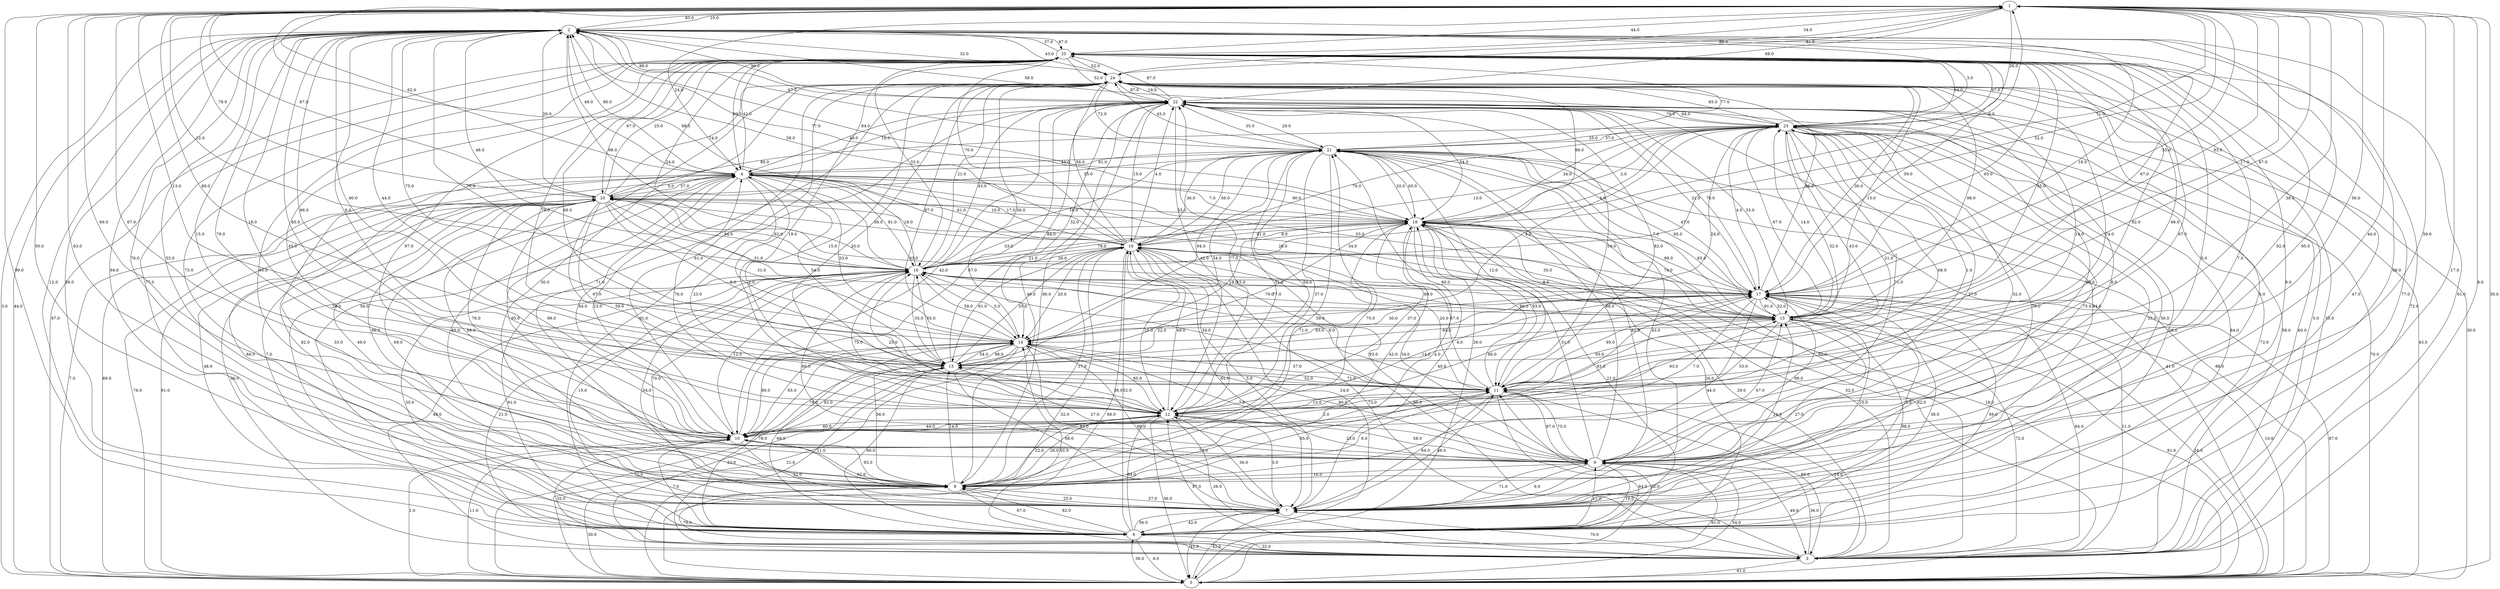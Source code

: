 strict digraph G {
  1 [ label="1" ];
  2 [ label="2" ];
  3 [ label="3" ];
  4 [ label="4" ];
  5 [ label="5" ];
  6 [ label="6" ];
  7 [ label="7" ];
  8 [ label="8" ];
  9 [ label="9" ];
  10 [ label="10" ];
  11 [ label="11" ];
  12 [ label="12" ];
  13 [ label="13" ];
  14 [ label="14" ];
  15 [ label="15" ];
  16 [ label="16" ];
  17 [ label="17" ];
  18 [ label="18" ];
  19 [ label="19" ];
  20 [ label="20" ];
  21 [ label="21" ];
  22 [ label="22" ];
  23 [ label="23" ];
  24 [ label="24" ];
  25 [ label="25" ];
  13 -> 2 [ label="90.0" ];
  10 -> 25 [ label="45.0" ];
  10 -> 22 [ label="67.0" ];
  12 -> 23 [ label="1.0" ];
  21 -> 23 [ label="37.0" ];
  2 -> 9 [ label="95.0" ];
  11 -> 22 [ label="54.0" ];
  18 -> 12 [ label="37.0" ];
  18 -> 11 [ label="93.0" ];
  21 -> 20 [ label="55.0" ];
  22 -> 24 [ label="19.0" ];
  25 -> 24 [ label="52.0" ];
  24 -> 21 [ label="72.0" ];
  19 -> 11 [ label="20.0" ];
  23 -> 15 [ label="67.0" ];
  14 -> 24 [ label="87.0" ];
  11 -> 1 [ label="56.0" ];
  3 -> 19 [ label="95.0" ];
  14 -> 9 [ label="7.0" ];
  16 -> 20 [ label="62.0" ];
  6 -> 19 [ label="52.0" ];
  2 -> 22 [ label="88.0" ];
  25 -> 8 [ label="65.0" ];
  21 -> 8 [ label="59.0" ];
  3 -> 17 [ label="11.0" ];
  25 -> 7 [ label="77.0" ];
  5 -> 19 [ label="52.0" ];
  11 -> 16 [ label="34.0" ];
  17 -> 16 [ label="15.0" ];
  9 -> 19 [ label="34.0" ];
  4 -> 14 [ label="53.0" ];
  19 -> 8 [ label="17.0" ];
  5 -> 24 [ label="30.0" ];
  21 -> 25 [ label="77.0" ];
  2 -> 6 [ label="56.0" ];
  19 -> 20 [ label="56.0" ];
  8 -> 13 [ label="14.0" ];
  20 -> 10 [ label="99.0" ];
  12 -> 13 [ label="38.0" ];
  7 -> 10 [ label="62.0" ];
  4 -> 25 [ label="42.0" ];
  16 -> 18 [ label="53.0" ];
  6 -> 2 [ label="12.0" ];
  14 -> 12 [ label="85.0" ];
  20 -> 14 [ label="31.0" ];
  23 -> 10 [ label="71.0" ];
  23 -> 18 [ label="2.0" ];
  7 -> 5 [ label="45.0" ];
  3 -> 9 [ label="36.0" ];
  8 -> 12 [ label="26.0" ];
  12 -> 9 [ label="23.0" ];
  5 -> 23 [ label="70.0" ];
  9 -> 1 [ label="59.0" ];
  1 -> 23 [ label="26.0" ];
  20 -> 11 [ label="97.0" ];
  6 -> 9 [ label="11.0" ];
  7 -> 19 [ label="5.0" ];
  4 -> 16 [ label="81.0" ];
  10 -> 14 [ label="80.0" ];
  6 -> 14 [ label="78.0" ];
  15 -> 19 [ label="8.0" ];
  15 -> 17 [ label="52.0" ];
  17 -> 22 [ label="70.0" ];
  2 -> 1 [ label="83.0" ];
  20 -> 6 [ label="48.0" ];
  13 -> 17 [ label="22.0" ];
  24 -> 3 [ label="5.0" ];
  18 -> 16 [ label="78.0" ];
  1 -> 11 [ label="38.0" ];
  24 -> 8 [ label="30.0" ];
  13 -> 14 [ label="54.0" ];
  7 -> 23 [ label="33.0" ];
  13 -> 3 [ label="53.0" ];
  11 -> 15 [ label="93.0" ];
  24 -> 1 [ label="88.0" ];
  24 -> 11 [ label="14.0" ];
  18 -> 3 [ label="52.0" ];
  23 -> 24 [ label="65.0" ];
  8 -> 4 [ label="85.0" ];
  15 -> 25 [ label="85.0" ];
  23 -> 6 [ label="84.0" ];
  17 -> 12 [ label="14.0" ];
  13 -> 23 [ label="43.0" ];
  18 -> 21 [ label="20.0" ];
  16 -> 6 [ label="91.0" ];
  3 -> 23 [ label="72.0" ];
  19 -> 21 [ label="36.0" ];
  7 -> 15 [ label="24.0" ];
  19 -> 1 [ label="98.0" ];
  12 -> 21 [ label="64.0" ];
  6 -> 21 [ label="26.0" ];
  16 -> 19 [ label="26.0" ];
  9 -> 8 [ label="16.0" ];
  12 -> 7 [ label="3.0" ];
  25 -> 10 [ label="97.0" ];
  15 -> 3 [ label="72.0" ];
  11 -> 14 [ label="57.0" ];
  5 -> 7 [ label="42.0" ];
  16 -> 17 [ label="60.0" ];
  8 -> 23 [ label="79.0" ];
  12 -> 2 [ label="18.0" ];
  19 -> 3 [ label="72.0" ];
  17 -> 11 [ label="95.0" ];
  16 -> 22 [ label="43.0" ];
  21 -> 11 [ label="12.0" ];
  23 -> 12 [ label="68.0" ];
  1 -> 4 [ label="24.0" ];
  22 -> 9 [ label="8.0" ];
  11 -> 7 [ label="84.0" ];
  15 -> 24 [ label="98.0" ];
  13 -> 19 [ label="35.0" ];
  24 -> 17 [ label="36.0" ];
  6 -> 24 [ label="26.0" ];
  19 -> 13 [ label="61.0" ];
  12 -> 4 [ label="78.0" ];
  16 -> 24 [ label="21.0" ];
  15 -> 12 [ label="53.0" ];
  1 -> 8 [ label="50.0" ];
  1 -> 22 [ label="68.0" ];
  12 -> 22 [ label="77.0" ];
  17 -> 8 [ label="44.0" ];
  6 -> 1 [ label="99.0" ];
  7 -> 12 [ label="36.0" ];
  20 -> 25 [ label="25.0" ];
  8 -> 20 [ label="49.0" ];
  6 -> 5 [ label="8.0" ];
  10 -> 2 [ label="15.0" ];
  6 -> 7 [ label="56.0" ];
  22 -> 3 [ label="60.0" ];
  10 -> 7 [ label="21.0" ];
  8 -> 22 [ label="49.0" ];
  20 -> 16 [ label="94.0" ];
  4 -> 19 [ label="17.0" ];
  14 -> 13 [ label="98.0" ];
  1 -> 24 [ label="81.0" ];
  3 -> 14 [ label="92.0" ];
  18 -> 17 [ label="65.0" ];
  2 -> 8 [ label="55.0" ];
  18 -> 4 [ label="7.0" ];
  10 -> 16 [ label="12.0" ];
  7 -> 9 [ label="71.0" ];
  22 -> 5 [ label="43.0" ];
  5 -> 9 [ label="34.0" ];
  22 -> 10 [ label="42.0" ];
  23 -> 22 [ label="70.0" ];
  9 -> 6 [ label="16.0" ];
  20 -> 18 [ label="10.0" ];
  17 -> 25 [ label="65.0" ];
  20 -> 17 [ label="26.0" ];
  23 -> 11 [ label="21.0" ];
  11 -> 25 [ label="82.0" ];
  24 -> 6 [ label="56.0" ];
  15 -> 20 [ label="63.0" ];
  22 -> 17 [ label="31.0" ];
  2 -> 11 [ label="66.0" ];
  15 -> 7 [ label="27.0" ];
  18 -> 2 [ label="77.0" ];
  2 -> 12 [ label="85.0" ];
  5 -> 4 [ label="7.0" ];
  9 -> 2 [ label="92.0" ];
  2 -> 25 [ label="87.0" ];
  10 -> 4 [ label="84.0" ];
  13 -> 1 [ label="13.0" ];
  15 -> 23 [ label="14.0" ];
  20 -> 15 [ label="51.0" ];
  13 -> 22 [ label="84.0" ];
  4 -> 11 [ label="2.0" ];
  11 -> 12 [ label="13.0" ];
  20 -> 7 [ label="66.0" ];
  23 -> 17 [ label="4.0" ];
  10 -> 17 [ label="93.0" ];
  18 -> 23 [ label="34.0" ];
  25 -> 11 [ label="66.0" ];
  3 -> 11 [ label="24.0" ];
  12 -> 17 [ label="66.0" ];
  17 -> 5 [ label="10.0" ];
  25 -> 16 [ label="33.0" ];
  22 -> 19 [ label="15.0" ];
  9 -> 21 [ label="88.0" ];
  16 -> 15 [ label="77.0" ];
  22 -> 11 [ label="82.0" ];
  3 -> 21 [ label="82.0" ];
  2 -> 16 [ label="48.0" ];
  20 -> 8 [ label="33.0" ];
  4 -> 7 [ label="82.0" ];
  4 -> 10 [ label="23.0" ];
  14 -> 3 [ label="11.0" ];
  17 -> 24 [ label="86.0" ];
  18 -> 19 [ label="81.0" ];
  2 -> 5 [ label="3.0" ];
  12 -> 16 [ label="25.0" ];
  19 -> 24 [ label="56.0" ];
  13 -> 7 [ label="68.0" ];
  25 -> 1 [ label="34.0" ];
  16 -> 7 [ label="54.0" ];
  10 -> 1 [ label="67.0" ];
  25 -> 17 [ label="59.0" ];
  8 -> 11 [ label="85.0" ];
  13 -> 10 [ label="78.0" ];
  25 -> 12 [ label="67.0" ];
  12 -> 24 [ label="15.0" ];
  18 -> 8 [ label="4.0" ];
  24 -> 7 [ label="5.0" ];
  24 -> 22 [ label="87.0" ];
  17 -> 13 [ label="64.0" ];
  9 -> 11 [ label="97.0" ];
  17 -> 18 [ label="99.0" ];
  23 -> 7 [ label="56.0" ];
  25 -> 4 [ label="60.0" ];
  7 -> 2 [ label="66.0" ];
  20 -> 5 [ label="91.0" ];
  2 -> 4 [ label="48.0" ];
  8 -> 7 [ label="25.0" ];
  15 -> 2 [ label="67.0" ];
  6 -> 17 [ label="59.0" ];
  22 -> 21 [ label="29.0" ];
  5 -> 21 [ label="41.0" ];
  19 -> 25 [ label="70.0" ];
  20 -> 2 [ label="26.0" ];
  6 -> 23 [ label="28.0" ];
  16 -> 23 [ label="4.0" ];
  19 -> 5 [ label="68.0" ];
  21 -> 24 [ label="45.0" ];
  16 -> 25 [ label="24.0" ];
  14 -> 5 [ label="21.0" ];
  10 -> 5 [ label="11.0" ];
  15 -> 13 [ label="4.0" ];
  7 -> 17 [ label="10.0" ];
  2 -> 21 [ label="67.0" ];
  7 -> 21 [ label="82.0" ];
  1 -> 20 [ label="87.0" ];
  14 -> 6 [ label="69.0" ];
  22 -> 23 [ label="64.0" ];
  23 -> 9 [ label="32.0" ];
  23 -> 13 [ label="32.0" ];
  6 -> 4 [ label="7.0" ];
  22 -> 25 [ label="87.0" ];
  13 -> 11 [ label="52.0" ];
  3 -> 16 [ label="21.0" ];
  16 -> 21 [ label="16.0" ];
  21 -> 12 [ label="51.0" ];
  12 -> 10 [ label="44.0" ];
  5 -> 13 [ label="72.0" ];
  8 -> 18 [ label="42.0" ];
  25 -> 13 [ label="69.0" ];
  19 -> 2 [ label="58.0" ];
  12 -> 25 [ label="19.0" ];
  19 -> 9 [ label="93.0" ];
  11 -> 5 [ label="84.0" ];
  11 -> 19 [ label="67.0" ];
  13 -> 9 [ label="27.0" ];
  16 -> 2 [ label="98.0" ];
  11 -> 9 [ label="75.0" ];
  5 -> 15 [ label="24.0" ];
  13 -> 16 [ label="55.0" ];
  17 -> 10 [ label="7.0" ];
  25 -> 23 [ label="97.0" ];
  17 -> 2 [ label="16.0" ];
  15 -> 14 [ label="93.0" ];
  16 -> 11 [ label="8.0" ];
  4 -> 12 [ label="23.0" ];
  1 -> 10 [ label="69.0" ];
  17 -> 19 [ label="35.0" ];
  5 -> 25 [ label="97.0" ];
  5 -> 18 [ label="18.0" ];
  4 -> 2 [ label="86.0" ];
  18 -> 24 [ label="86.0" ];
  6 -> 22 [ label="91.0" ];
  11 -> 18 [ label="88.0" ];
  10 -> 6 [ label="7.0" ];
  20 -> 9 [ label="88.0" ];
  1 -> 25 [ label="44.0" ];
  15 -> 5 [ label="81.0" ];
  8 -> 25 [ label="73.0" ];
  21 -> 19 [ label="56.0" ];
  9 -> 15 [ label="67.0" ];
  22 -> 15 [ label="33.0" ];
  23 -> 21 [ label="25.0" ];
  6 -> 8 [ label="82.0" ];
  9 -> 7 [ label="9.0" ];
  18 -> 14 [ label="19.0" ];
  4 -> 21 [ label="61.0" ];
  13 -> 6 [ label="66.0" ];
  12 -> 5 [ label="36.0" ];
  7 -> 16 [ label="15.0" ];
  4 -> 20 [ label="5.0" ];
  6 -> 15 [ label="98.0" ];
  13 -> 4 [ label="54.0" ];
  11 -> 24 [ label="74.0" ];
  13 -> 18 [ label="79.0" ];
  12 -> 19 [ label="49.0" ];
  21 -> 13 [ label="54.0" ];
  19 -> 18 [ label="8.0" ];
  17 -> 1 [ label="83.0" ];
  10 -> 13 [ label="92.0" ];
  6 -> 25 [ label="77.0" ];
  23 -> 14 [ label="4.0" ];
  14 -> 17 [ label="30.0" ];
  25 -> 2 [ label="37.0" ];
  8 -> 24 [ label="71.0" ];
  2 -> 24 [ label="43.0" ];
  2 -> 10 [ label="79.0" ];
  25 -> 20 [ label="67.0" ];
  16 -> 13 [ label="35.0" ];
  2 -> 23 [ label="58.0" ];
  14 -> 7 [ label="83.0" ];
  2 -> 13 [ label="44.0" ];
  4 -> 1 [ label="62.0" ];
  24 -> 2 [ label="32.0" ];
  18 -> 15 [ label="74.0" ];
  8 -> 2 [ label="76.0" ];
  12 -> 3 [ label="26.0" ];
  21 -> 17 [ label="47.0" ];
  13 -> 25 [ label="79.0" ];
  20 -> 24 [ label="74.0" ];
  24 -> 12 [ label="35.0" ];
  25 -> 22 [ label="52.0" ];
  3 -> 7 [ label="70.0" ];
  18 -> 20 [ label="53.0" ];
  18 -> 5 [ label="62.0" ];
  18 -> 10 [ label="71.0" ];
  18 -> 7 [ label="40.0" ];
  21 -> 15 [ label="7.0" ];
  3 -> 8 [ label="79.0" ];
  19 -> 23 [ label="79.0" ];
  9 -> 17 [ label="99.0" ];
  9 -> 12 [ label="58.0" ];
  19 -> 6 [ label="24.0" ];
  5 -> 20 [ label="76.0" ];
  19 -> 14 [ label="20.0" ];
  8 -> 10 [ label="93.0" ];
  5 -> 1 [ label="30.0" ];
  10 -> 9 [ label="73.0" ];
  6 -> 12 [ label="64.0" ];
  9 -> 20 [ label="98.0" ];
  9 -> 3 [ label="49.0" ];
  22 -> 7 [ label="64.0" ];
  19 -> 22 [ label="4.0" ];
  24 -> 14 [ label="56.0" ];
  3 -> 12 [ label="87.0" ];
  25 -> 6 [ label="47.0" ];
  16 -> 3 [ label="48.0" ];
  20 -> 4 [ label="57.0" ];
  1 -> 18 [ label="71.0" ];
  2 -> 14 [ label="75.0" ];
  4 -> 17 [ label="53.0" ];
  7 -> 11 [ label="48.0" ];
  19 -> 16 [ label="21.0" ];
  8 -> 6 [ label="67.0" ];
  3 -> 20 [ label="36.0" ];
  14 -> 16 [ label="3.0" ];
  1 -> 15 [ label="17.0" ];
  4 -> 22 [ label="18.0" ];
  19 -> 7 [ label="65.0" ];
  20 -> 23 [ label="80.0" ];
  5 -> 17 [ label="87.0" ];
  2 -> 18 [ label="84.0" ];
  22 -> 4 [ label="49.0" ];
  8 -> 21 [ label="75.0" ];
  2 -> 7 [ label="94.0" ];
  21 -> 10 [ label="37.0" ];
  9 -> 23 [ label="37.0" ];
  7 -> 14 [ label="68.0" ];
  10 -> 11 [ label="2.0" ];
  11 -> 3 [ label="85.0" ];
  14 -> 2 [ label="76.0" ];
  11 -> 2 [ label="6.0" ];
  7 -> 4 [ label="69.0" ];
  22 -> 8 [ label="86.0" ];
  15 -> 21 [ label="95.0" ];
  15 -> 4 [ label="34.0" ];
  19 -> 4 [ label="61.0" ];
  25 -> 9 [ label="7.0" ];
  10 -> 12 [ label="60.0" ];
  9 -> 5 [ label="91.0" ];
  5 -> 11 [ label="92.0" ];
  1 -> 13 [ label="89.0" ];
  6 -> 3 [ label="32.0" ];
  17 -> 15 [ label="91.0" ];
  16 -> 1 [ label="52.0" ];
  9 -> 4 [ label="95.0" ];
  24 -> 15 [ label="15.0" ];
  3 -> 2 [ label="61.0" ];
  3 -> 10 [ label="35.0" ];
  3 -> 5 [ label="41.0" ];
  5 -> 6 [ label="36.0" ];
  23 -> 25 [ label="94.0" ];
  9 -> 22 [ label="80.0" ];
  21 -> 22 [ label="35.0" ];
  5 -> 10 [ label="1.0" ];
  9 -> 25 [ label="5.0" ];
  17 -> 6 [ label="38.0" ];
  4 -> 5 [ label="89.0" ];
  9 -> 16 [ label="80.0" ];
  21 -> 7 [ label="43.0" ];
  12 -> 15 [ label="93.0" ];
  16 -> 8 [ label="70.0" ];
  15 -> 16 [ label="69.0" ];
  12 -> 8 [ label="22.0" ];
  5 -> 8 [ label="30.0" ];
  16 -> 12 [ label="75.0" ];
  23 -> 8 [ label="75.0" ];
  6 -> 16 [ label="35.0" ];
  11 -> 8 [ label="6.0" ];
  10 -> 20 [ label="76.0" ];
  1 -> 17 [ label="55.0" ];
  9 -> 14 [ label="80.0" ];
  20 -> 13 [ label="8.0" ];
  18 -> 1 [ label="6.0" ];
  15 -> 1 [ label="87.0" ];
  1 -> 3 [ label="8.0" ];
  3 -> 22 [ label="58.0" ];
  9 -> 18 [ label="51.0" ];
  1 -> 2 [ label="10.0" ];
  21 -> 4 [ label="44.0" ];
  1 -> 6 [ label="17.0" ];
  3 -> 24 [ label="35.0" ];
  5 -> 2 [ label="44.0" ];
  22 -> 18 [ label="54.0" ];
  20 -> 1 [ label="78.0" ];
  8 -> 1 [ label="63.0" ];
  22 -> 14 [ label="32.0" ];
  21 -> 14 [ label="94.0" ];
  21 -> 18 [ label="65.0" ];
  14 -> 8 [ label="36.0" ];
  14 -> 10 [ label="65.0" ];
  1 -> 9 [ label="44.0" ];
  18 -> 6 [ label="21.0" ];
  16 -> 4 [ label="18.0" ];
  23 -> 16 [ label="13.0" ];
  21 -> 5 [ label="88.0" ];
  1 -> 16 [ label="12.0" ];
  22 -> 12 [ label="42.0" ];
  23 -> 2 [ label="3.0" ];
  11 -> 13 [ label="71.0" ];
  4 -> 18 [ label="90.0" ];
  7 -> 25 [ label="9.0" ];
  24 -> 10 [ label="61.0" ];
  17 -> 7 [ label="3.0" ];
  7 -> 6 [ label="42.0" ];
  3 -> 25 [ label="72.0" ];
  22 -> 2 [ label="99.0" ];
  16 -> 14 [ label="59.0" ];
  17 -> 3 [ label="64.0" ];
  14 -> 23 [ label="24.0" ];
  19 -> 12 [ label="25.0" ];
  20 -> 12 [ label="59.0" ];
  6 -> 18 [ label="26.0" ];
  3 -> 18 [ label="29.0" ];
  7 -> 8 [ label="57.0" ];
}

